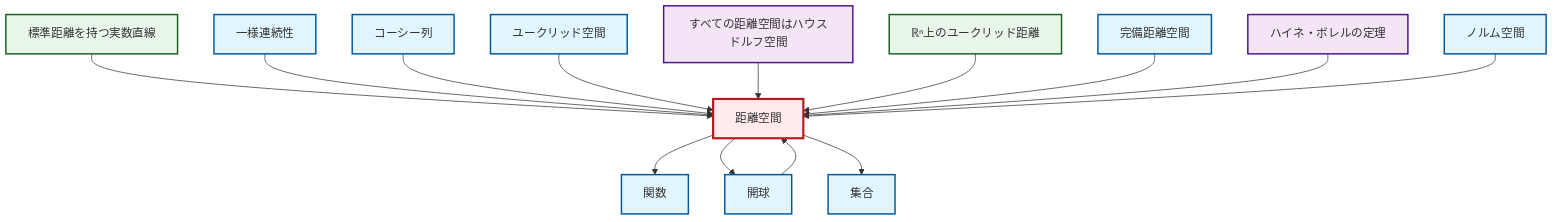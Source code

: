 graph TD
    classDef definition fill:#e1f5fe,stroke:#01579b,stroke-width:2px
    classDef theorem fill:#f3e5f5,stroke:#4a148c,stroke-width:2px
    classDef axiom fill:#fff3e0,stroke:#e65100,stroke-width:2px
    classDef example fill:#e8f5e9,stroke:#1b5e20,stroke-width:2px
    classDef current fill:#ffebee,stroke:#b71c1c,stroke-width:3px
    def-complete-metric-space["完備距離空間"]:::definition
    def-metric-space["距離空間"]:::definition
    ex-real-line-metric["標準距離を持つ実数直線"]:::example
    ex-euclidean-metric["ℝⁿ上のユークリッド距離"]:::example
    def-normed-vector-space["ノルム空間"]:::definition
    def-euclidean-space["ユークリッド空間"]:::definition
    def-open-ball["開球"]:::definition
    thm-heine-borel["ハイネ・ボレルの定理"]:::theorem
    def-cauchy-sequence["コーシー列"]:::definition
    def-function["関数"]:::definition
    def-set["集合"]:::definition
    thm-metric-hausdorff["すべての距離空間はハウスドルフ空間"]:::theorem
    def-uniform-continuity["一様連続性"]:::definition
    ex-real-line-metric --> def-metric-space
    def-uniform-continuity --> def-metric-space
    def-metric-space --> def-function
    def-open-ball --> def-metric-space
    def-cauchy-sequence --> def-metric-space
    def-metric-space --> def-open-ball
    def-euclidean-space --> def-metric-space
    def-metric-space --> def-set
    thm-metric-hausdorff --> def-metric-space
    ex-euclidean-metric --> def-metric-space
    def-complete-metric-space --> def-metric-space
    thm-heine-borel --> def-metric-space
    def-normed-vector-space --> def-metric-space
    class def-metric-space current
